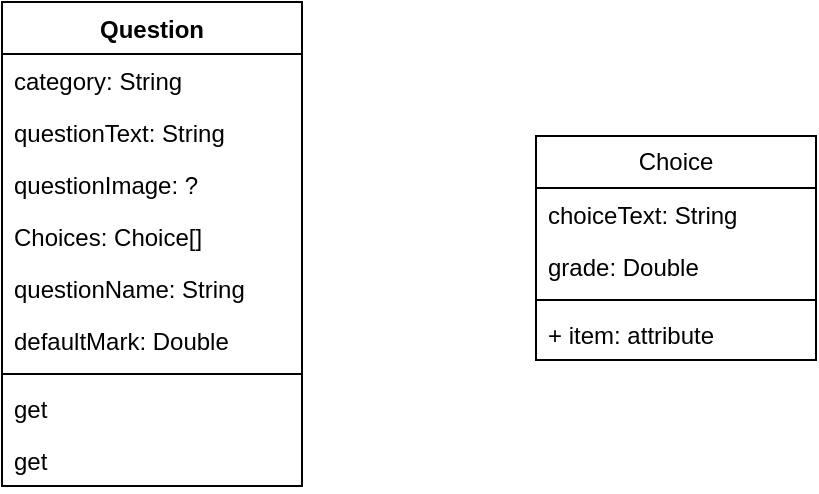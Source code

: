 <mxfile version="21.2.9" type="github">
  <diagram name="Page-1" id="iEXFpD6ePYfXSsEr01BG">
    <mxGraphModel dx="1102" dy="663" grid="1" gridSize="10" guides="1" tooltips="1" connect="1" arrows="1" fold="1" page="1" pageScale="1.3" pageWidth="850" pageHeight="1100" math="0" shadow="0">
      <root>
        <mxCell id="0" />
        <mxCell id="1" parent="0" />
        <mxCell id="9SihU2n6uO6fo__Q_Y8v-2" value="Question" style="swimlane;fontStyle=1;align=center;verticalAlign=top;childLayout=stackLayout;horizontal=1;startSize=26;horizontalStack=0;resizeParent=1;resizeParentMax=0;resizeLast=0;collapsible=1;marginBottom=0;whiteSpace=wrap;html=1;" vertex="1" parent="1">
          <mxGeometry x="183" y="260" width="150" height="242" as="geometry" />
        </mxCell>
        <mxCell id="9SihU2n6uO6fo__Q_Y8v-17" value="category: String" style="text;strokeColor=none;fillColor=none;align=left;verticalAlign=top;spacingLeft=4;spacingRight=4;overflow=hidden;rotatable=0;points=[[0,0.5],[1,0.5]];portConstraint=eastwest;whiteSpace=wrap;html=1;" vertex="1" parent="9SihU2n6uO6fo__Q_Y8v-2">
          <mxGeometry y="26" width="150" height="26" as="geometry" />
        </mxCell>
        <mxCell id="9SihU2n6uO6fo__Q_Y8v-16" value="questionText: String" style="text;strokeColor=none;fillColor=none;align=left;verticalAlign=top;spacingLeft=4;spacingRight=4;overflow=hidden;rotatable=0;points=[[0,0.5],[1,0.5]];portConstraint=eastwest;whiteSpace=wrap;html=1;" vertex="1" parent="9SihU2n6uO6fo__Q_Y8v-2">
          <mxGeometry y="52" width="150" height="26" as="geometry" />
        </mxCell>
        <mxCell id="9SihU2n6uO6fo__Q_Y8v-14" value="questionImage: ?" style="text;strokeColor=none;fillColor=none;align=left;verticalAlign=top;spacingLeft=4;spacingRight=4;overflow=hidden;rotatable=0;points=[[0,0.5],[1,0.5]];portConstraint=eastwest;whiteSpace=wrap;html=1;" vertex="1" parent="9SihU2n6uO6fo__Q_Y8v-2">
          <mxGeometry y="78" width="150" height="26" as="geometry" />
        </mxCell>
        <mxCell id="9SihU2n6uO6fo__Q_Y8v-13" value="Choices: Choice[]" style="text;strokeColor=none;fillColor=none;align=left;verticalAlign=top;spacingLeft=4;spacingRight=4;overflow=hidden;rotatable=0;points=[[0,0.5],[1,0.5]];portConstraint=eastwest;whiteSpace=wrap;html=1;" vertex="1" parent="9SihU2n6uO6fo__Q_Y8v-2">
          <mxGeometry y="104" width="150" height="26" as="geometry" />
        </mxCell>
        <mxCell id="9SihU2n6uO6fo__Q_Y8v-15" value="questionName: String" style="text;strokeColor=none;fillColor=none;align=left;verticalAlign=top;spacingLeft=4;spacingRight=4;overflow=hidden;rotatable=0;points=[[0,0.5],[1,0.5]];portConstraint=eastwest;whiteSpace=wrap;html=1;" vertex="1" parent="9SihU2n6uO6fo__Q_Y8v-2">
          <mxGeometry y="130" width="150" height="26" as="geometry" />
        </mxCell>
        <mxCell id="9SihU2n6uO6fo__Q_Y8v-10" value="defaultMark: Double" style="text;strokeColor=none;fillColor=none;align=left;verticalAlign=top;spacingLeft=4;spacingRight=4;overflow=hidden;rotatable=0;points=[[0,0.5],[1,0.5]];portConstraint=eastwest;whiteSpace=wrap;html=1;" vertex="1" parent="9SihU2n6uO6fo__Q_Y8v-2">
          <mxGeometry y="156" width="150" height="26" as="geometry" />
        </mxCell>
        <mxCell id="9SihU2n6uO6fo__Q_Y8v-4" value="" style="line;strokeWidth=1;fillColor=none;align=left;verticalAlign=middle;spacingTop=-1;spacingLeft=3;spacingRight=3;rotatable=0;labelPosition=right;points=[];portConstraint=eastwest;strokeColor=inherit;" vertex="1" parent="9SihU2n6uO6fo__Q_Y8v-2">
          <mxGeometry y="182" width="150" height="8" as="geometry" />
        </mxCell>
        <mxCell id="9SihU2n6uO6fo__Q_Y8v-5" value="get" style="text;strokeColor=none;fillColor=none;align=left;verticalAlign=top;spacingLeft=4;spacingRight=4;overflow=hidden;rotatable=0;points=[[0,0.5],[1,0.5]];portConstraint=eastwest;whiteSpace=wrap;html=1;" vertex="1" parent="9SihU2n6uO6fo__Q_Y8v-2">
          <mxGeometry y="190" width="150" height="26" as="geometry" />
        </mxCell>
        <mxCell id="9SihU2n6uO6fo__Q_Y8v-20" value="get" style="text;strokeColor=none;fillColor=none;align=left;verticalAlign=top;spacingLeft=4;spacingRight=4;overflow=hidden;rotatable=0;points=[[0,0.5],[1,0.5]];portConstraint=eastwest;whiteSpace=wrap;html=1;" vertex="1" parent="9SihU2n6uO6fo__Q_Y8v-2">
          <mxGeometry y="216" width="150" height="26" as="geometry" />
        </mxCell>
        <mxCell id="9SihU2n6uO6fo__Q_Y8v-6" value="Choice" style="swimlane;fontStyle=0;childLayout=stackLayout;horizontal=1;startSize=26;fillColor=none;horizontalStack=0;resizeParent=1;resizeParentMax=0;resizeLast=0;collapsible=1;marginBottom=0;whiteSpace=wrap;html=1;" vertex="1" parent="1">
          <mxGeometry x="450" y="327" width="140" height="112" as="geometry" />
        </mxCell>
        <mxCell id="9SihU2n6uO6fo__Q_Y8v-7" value="choiceText: String&lt;br&gt;" style="text;strokeColor=none;fillColor=none;align=left;verticalAlign=top;spacingLeft=4;spacingRight=4;overflow=hidden;rotatable=0;points=[[0,0.5],[1,0.5]];portConstraint=eastwest;whiteSpace=wrap;html=1;" vertex="1" parent="9SihU2n6uO6fo__Q_Y8v-6">
          <mxGeometry y="26" width="140" height="26" as="geometry" />
        </mxCell>
        <mxCell id="9SihU2n6uO6fo__Q_Y8v-8" value="grade: Double" style="text;strokeColor=none;fillColor=none;align=left;verticalAlign=top;spacingLeft=4;spacingRight=4;overflow=hidden;rotatable=0;points=[[0,0.5],[1,0.5]];portConstraint=eastwest;whiteSpace=wrap;html=1;" vertex="1" parent="9SihU2n6uO6fo__Q_Y8v-6">
          <mxGeometry y="52" width="140" height="26" as="geometry" />
        </mxCell>
        <mxCell id="9SihU2n6uO6fo__Q_Y8v-18" value="" style="line;strokeWidth=1;fillColor=none;align=left;verticalAlign=middle;spacingTop=-1;spacingLeft=3;spacingRight=3;rotatable=0;labelPosition=right;points=[];portConstraint=eastwest;strokeColor=inherit;" vertex="1" parent="9SihU2n6uO6fo__Q_Y8v-6">
          <mxGeometry y="78" width="140" height="8" as="geometry" />
        </mxCell>
        <mxCell id="9SihU2n6uO6fo__Q_Y8v-19" value="+ item: attribute" style="text;strokeColor=none;fillColor=none;align=left;verticalAlign=top;spacingLeft=4;spacingRight=4;overflow=hidden;rotatable=0;points=[[0,0.5],[1,0.5]];portConstraint=eastwest;whiteSpace=wrap;html=1;" vertex="1" parent="9SihU2n6uO6fo__Q_Y8v-6">
          <mxGeometry y="86" width="140" height="26" as="geometry" />
        </mxCell>
      </root>
    </mxGraphModel>
  </diagram>
</mxfile>
